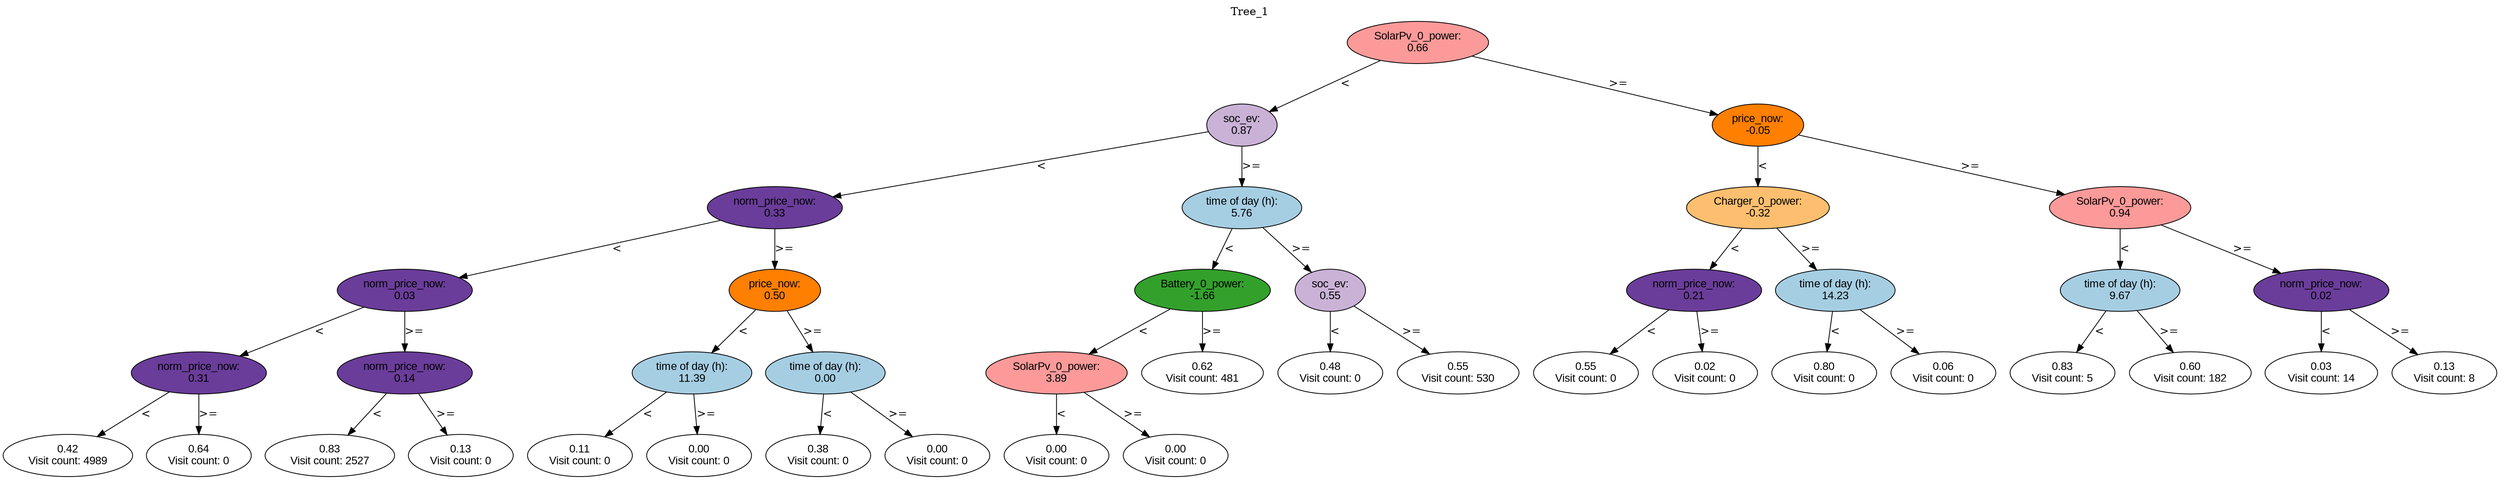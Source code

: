 digraph BST {
    node [fontname="Arial" style=filled colorscheme=paired12];
    0 [ label = "SolarPv_0_power:
0.66" fillcolor=5];
    1 [ label = "soc_ev:
0.87" fillcolor=9];
    2 [ label = "norm_price_now:
0.33" fillcolor=10];
    3 [ label = "norm_price_now:
0.03" fillcolor=10];
    4 [ label = "norm_price_now:
0.31" fillcolor=10];
    5 [ label = "0.42
Visit count: 4989" fillcolor=white];
    6 [ label = "0.64
Visit count: 0" fillcolor=white];
    7 [ label = "norm_price_now:
0.14" fillcolor=10];
    8 [ label = "0.83
Visit count: 2527" fillcolor=white];
    9 [ label = "0.13
Visit count: 0" fillcolor=white];
    10 [ label = "price_now:
0.50" fillcolor=8];
    11 [ label = "time of day (h):
11.39" fillcolor=1];
    12 [ label = "0.11
Visit count: 0" fillcolor=white];
    13 [ label = "0.00
Visit count: 0" fillcolor=white];
    14 [ label = "time of day (h):
0.00" fillcolor=1];
    15 [ label = "0.38
Visit count: 0" fillcolor=white];
    16 [ label = "0.00
Visit count: 0" fillcolor=white];
    17 [ label = "time of day (h):
5.76" fillcolor=1];
    18 [ label = "Battery_0_power:
-1.66" fillcolor=4];
    19 [ label = "SolarPv_0_power:
3.89" fillcolor=5];
    20 [ label = "0.00
Visit count: 0" fillcolor=white];
    21 [ label = "0.00
Visit count: 0" fillcolor=white];
    22 [ label = "0.62
Visit count: 481" fillcolor=white];
    23 [ label = "soc_ev:
0.55" fillcolor=9];
    24 [ label = "0.48
Visit count: 0" fillcolor=white];
    25 [ label = "0.55
Visit count: 530" fillcolor=white];
    26 [ label = "price_now:
-0.05" fillcolor=8];
    27 [ label = "Charger_0_power:
-0.32" fillcolor=7];
    28 [ label = "norm_price_now:
0.21" fillcolor=10];
    29 [ label = "0.55
Visit count: 0" fillcolor=white];
    30 [ label = "0.02
Visit count: 0" fillcolor=white];
    31 [ label = "time of day (h):
14.23" fillcolor=1];
    32 [ label = "0.80
Visit count: 0" fillcolor=white];
    33 [ label = "0.06
Visit count: 0" fillcolor=white];
    34 [ label = "SolarPv_0_power:
0.94" fillcolor=5];
    35 [ label = "time of day (h):
9.67" fillcolor=1];
    36 [ label = "0.83
Visit count: 5" fillcolor=white];
    37 [ label = "0.60
Visit count: 182" fillcolor=white];
    38 [ label = "norm_price_now:
0.02" fillcolor=10];
    39 [ label = "0.03
Visit count: 14" fillcolor=white];
    40 [ label = "0.13
Visit count: 8" fillcolor=white];

    0  -> 1[ label = "<"];
    0  -> 26[ label = ">="];
    1  -> 2[ label = "<"];
    1  -> 17[ label = ">="];
    2  -> 3[ label = "<"];
    2  -> 10[ label = ">="];
    3  -> 4[ label = "<"];
    3  -> 7[ label = ">="];
    4  -> 5[ label = "<"];
    4  -> 6[ label = ">="];
    7  -> 8[ label = "<"];
    7  -> 9[ label = ">="];
    10  -> 11[ label = "<"];
    10  -> 14[ label = ">="];
    11  -> 12[ label = "<"];
    11  -> 13[ label = ">="];
    14  -> 15[ label = "<"];
    14  -> 16[ label = ">="];
    17  -> 18[ label = "<"];
    17  -> 23[ label = ">="];
    18  -> 19[ label = "<"];
    18  -> 22[ label = ">="];
    19  -> 20[ label = "<"];
    19  -> 21[ label = ">="];
    23  -> 24[ label = "<"];
    23  -> 25[ label = ">="];
    26  -> 27[ label = "<"];
    26  -> 34[ label = ">="];
    27  -> 28[ label = "<"];
    27  -> 31[ label = ">="];
    28  -> 29[ label = "<"];
    28  -> 30[ label = ">="];
    31  -> 32[ label = "<"];
    31  -> 33[ label = ">="];
    34  -> 35[ label = "<"];
    34  -> 38[ label = ">="];
    35  -> 36[ label = "<"];
    35  -> 37[ label = ">="];
    38  -> 39[ label = "<"];
    38  -> 40[ label = ">="];

    labelloc="t";
    label="Tree_1";
}